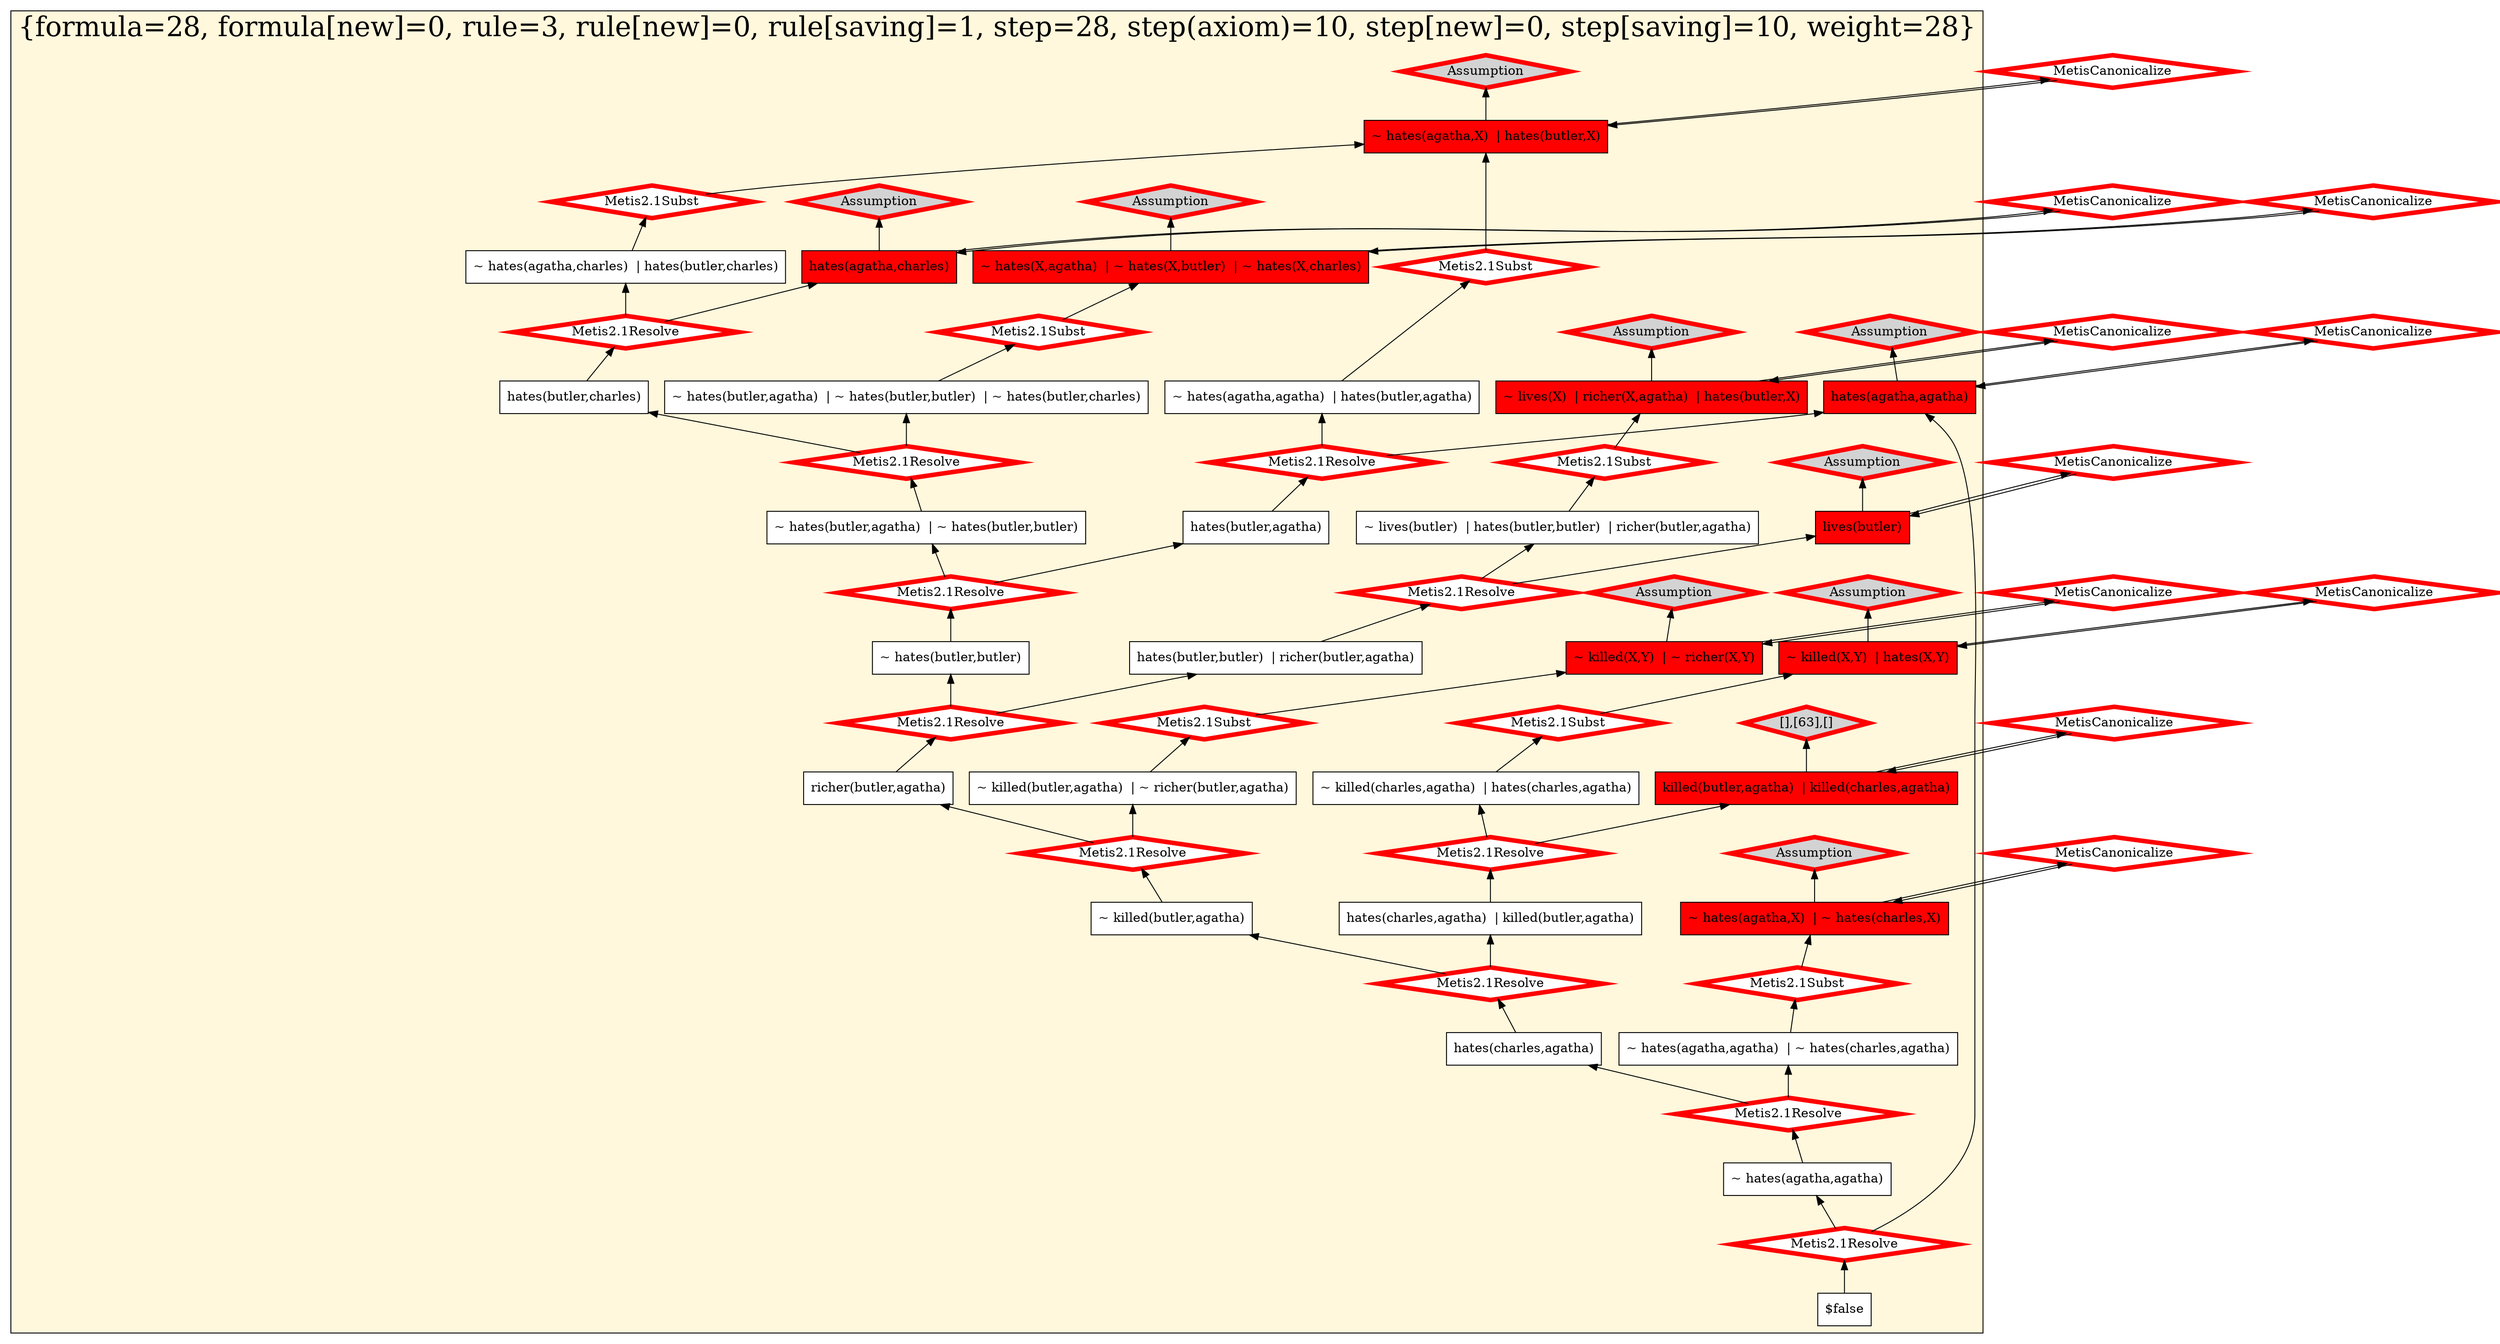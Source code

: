 digraph g 
{ rankdir=BT;
   
  "x_68" [ color="black" shape="box" label="~ hates(X,agatha)  | ~ hates(X,butler)  | ~ hates(X,charles)" fillcolor="red" style="filled"  ];
  "x_1" [ color="black" shape="box" label="lives(butler)" fillcolor="red" style="filled"  ];
  "x_34" [ color="black" shape="box" label="~ killed(charles,agatha)  | hates(charles,agatha)" fillcolor="white" style="filled"  ];
  "x_37" [ color="black" shape="box" label="~ lives(X)  | hates(butler,X)  | richer(X,agatha)" fillcolor="red" style="filled"  ];
  "x_2" [ color="black" shape="box" label="~ killed(X,Y)  | ~ richer(X,Y)" fillcolor="red" style="filled"  ];
  "x_6" [ color="black" shape="box" label="~ hates(butler,agatha)  | ~ hates(butler,butler)  | ~ hates(butler,charles)" fillcolor="white" style="filled"  ];
  "x_135" [ color="black" shape="box" label="~ killed(X,Y)  | hates(X,Y)" fillcolor="red" style="filled"  ];
  "x_135" [ color="black" shape="box" label="~ killed(X,Y)  | hates(X,Y)" fillcolor="red" style="filled"  ];
  "x_61" [ color="black" shape="box" label="~ hates(agatha,X)  | ~ hates(charles,X)" fillcolor="red" style="filled"  ];
  "x_46" [ color="black" shape="box" label="~ hates(butler,butler)" fillcolor="white" style="filled"  ];
  "x_47" [ color="black" shape="box" label="~ hates(agatha,agatha)  | hates(butler,agatha)" fillcolor="white" style="filled"  ];
  "x_114" [ color="black" shape="box" label="~ hates(agatha,agatha)" fillcolor="white" style="filled"  ];
  "x_59" [ color="black" shape="box" label="~ hates(agatha,X)  | hates(butler,X)" fillcolor="red" style="filled"  ];
  "x_2" [ color="black" shape="box" label="~ killed(X,Y)  | ~ richer(X,Y)" fillcolor="red" style="filled"  ];
  "x_31" [ color="black" shape="box" label="hates(agatha,agatha)" fillcolor="red" style="filled"  ];
  "x_13" [ color="black" shape="box" label="hates(charles,agatha)  | killed(butler,agatha)" fillcolor="white" style="filled"  ];
  "x_37" [ color="black" shape="box" label="~ lives(X)  | richer(X,agatha)  | hates(butler,X)" fillcolor="red" style="filled"  ];
  "x_52" [ color="black" shape="box" label="~ killed(butler,agatha)  | ~ richer(butler,agatha)" fillcolor="white" style="filled"  ];
  "x_81" [ color="black" shape="box" label="~ lives(butler)  | hates(butler,butler)  | richer(butler,agatha)" fillcolor="white" style="filled"  ];
  "x_68" [ color="black" shape="box" label="~ hates(X,agatha)  | ~ hates(X,butler)  | ~ hates(X,charles)" fillcolor="red" style="filled"  ];
  "x_124" [ color="black" shape="box" label="~ hates(agatha,agatha)  | ~ hates(charles,agatha)" fillcolor="white" style="filled"  ];
  "x_21" [ color="black" shape="box" label="$false" fillcolor="white" style="filled"  ];
  "x_87" [ color="black" shape="box" label="hates(charles,agatha)" fillcolor="white" style="filled"  ];
  "x_136" [ color="black" shape="box" label="hates(agatha,charles)" fillcolor="red" style="filled"  ];
  "x_31" [ color="black" shape="box" label="hates(agatha,agatha)" fillcolor="red" style="filled"  ];
  "x_130" [ color="black" shape="box" label="~ killed(butler,agatha)" fillcolor="white" style="filled"  ];
  "x_133" [ color="black" shape="box" label="richer(butler,agatha)" fillcolor="white" style="filled"  ];
  "x_63" [ color="black" shape="box" label="killed(butler,agatha)  | killed(charles,agatha)" fillcolor="red" style="filled"  ];
  "x_24" [ color="black" shape="box" label="hates(butler,butler)  | richer(butler,agatha)" fillcolor="white" style="filled"  ];
  "x_61" [ color="black" shape="box" label="~ hates(agatha,X)  | ~ hates(charles,X)" fillcolor="red" style="filled"  ];
  "x_1" [ color="black" shape="box" label="lives(butler)" fillcolor="red" style="filled"  ];
  "x_136" [ color="black" shape="box" label="hates(agatha,charles)" fillcolor="red" style="filled"  ];
  "x_63" [ color="black" shape="box" label="killed(butler,agatha)  | killed(charles,agatha)" fillcolor="red" style="filled"  ];
  "x_59" [ color="black" shape="box" label="~ hates(agatha,X)  | hates(butler,X)" fillcolor="red" style="filled"  ];
  "x_140" [ color="black" shape="box" label="hates(butler,charles)" fillcolor="white" style="filled"  ];
  "x_141" [ color="black" shape="box" label="~ hates(butler,agatha)  | ~ hates(butler,butler)" fillcolor="white" style="filled"  ];
  "x_74" [ color="black" shape="box" label="hates(butler,agatha)" fillcolor="white" style="filled"  ];
  "x_142" [ color="black" shape="box" label="~ hates(agatha,charles)  | hates(butler,charles)" fillcolor="white" style="filled"  ];
  "81d7037:1242be2cf89:-7fec" [ URL="http://browser.inference-web.org/iwbrowser/BrowseNodeSet?url=http%3A%2F%2Finference-web.org%2Fproofs%2Ftptp%2FSolutions%2FPUZ%2FPUZ001-1%2FMetis---2.2%2Fanswer.owl%23ns_different_hates" color="red" shape="diamond" label="Assumption" fillcolor="lightgrey" style="filled" penwidth="5"  ];
  "x_61" -> "81d7037:1242be2cf89:-7fec";
  "81d7037:1242be2cf89:-7fcf" [ URL="http://browser.inference-web.org/iwbrowser/BrowseNodeSet?url=http%3A%2F%2Finference-web.org%2Fproofs%2Ftptp%2FSolutions%2FPUZ%2FPUZ001-1%2FMetis---2.2%2Fanswer.owl%23ns_refute_0_22" color="red" shape="diamond" label="Metis2.1Resolve" fillcolor="white" style="filled" penwidth="5"  ];
  "x_46" -> "81d7037:1242be2cf89:-7fcf";
  "81d7037:1242be2cf89:-7fcf" -> "x_74";
  "81d7037:1242be2cf89:-7fcf" -> "x_141";
  "81d7037:1242be2cf89:-7fc5" [ URL="http://browser.inference-web.org/iwbrowser/BrowseNodeSet?url=http%3A%2F%2Finference-web.org%2Fproofs%2Ftptp%2FSolutions%2FPUZ%2FPUZ001-1%2FMetis---2.2%2Fanswer.owl%23ns_refute_0_17" color="red" shape="diamond" label="Metis2.1Subst" fillcolor="white" style="filled" penwidth="5"  ];
  "x_6" -> "81d7037:1242be2cf89:-7fc5";
  "81d7037:1242be2cf89:-7fc5" -> "x_68";
  "81d7037:1242be2cf89:-7f7f" [ URL="http://browser.inference-web.org/iwbrowser/BrowseNodeSet?url=http%3A%2F%2Finference-web.org%2Fproofs%2Ftptp%2FSolutions%2FPUZ%2FPUZ001-1%2FMetis---2.2%2Fanswer.owl%23ns_butler" color="red" shape="diamond" label="Assumption" fillcolor="lightgrey" style="filled" penwidth="5"  ];
  "x_1" -> "81d7037:1242be2cf89:-7f7f";
  "81d7037:1242be2cf89:-7f73" [ URL="http://browser.inference-web.org/iwbrowser/BrowseNodeSet?url=http%3A%2F%2Finference-web.org%2Fproofs%2Ftptp%2FSolutions%2FPUZ%2FPUZ001-1%2FMetis---2.2%2Fanswer.owl%23ns_refute_0_3" color="red" shape="diamond" label="MetisCanonicalize" fillcolor="white" style="filled" penwidth="5"  ];
  "x_135" -> "81d7037:1242be2cf89:-7f73";
  "81d7037:1242be2cf89:-7f73" -> "x_135";
  "81d7037:1242be2cf89:-7f77" [ URL="http://browser.inference-web.org/iwbrowser/BrowseNodeSet?url=http%3A%2F%2Finference-web.org%2Fproofs%2Ftptp%2FSolutions%2FPUZ%2FPUZ001-1%2FMetis---2.2%2Fanswer.owl%23ns_refute_0_4" color="red" shape="diamond" label="Metis2.1Subst" fillcolor="white" style="filled" penwidth="5"  ];
  "x_34" -> "81d7037:1242be2cf89:-7f77";
  "81d7037:1242be2cf89:-7f77" -> "x_135";
  "81d7037:1242be2cf89:-7fd7" [ URL="http://browser.inference-web.org/iwbrowser/BrowseNodeSet?url=http%3A%2F%2Finference-web.org%2Fproofs%2Ftptp%2FSolutions%2FPUZ%2FPUZ001-1%2FMetis---2.2%2Fanswer.owl%23ns_poorer_killer" color="red" shape="diamond" label="Assumption" fillcolor="lightgrey" style="filled" penwidth="5"  ];
  "x_2" -> "81d7037:1242be2cf89:-7fd7";
  "81d7037:1242be2cf89:-7ffe" [ URL="http://browser.inference-web.org/iwbrowser/BrowseNodeSet?url=http%3A%2F%2Finference-web.org%2Fproofs%2Ftptp%2FSolutions%2FPUZ%2FPUZ001-1%2FMetis---2.2%2Fanswer.owl%23answer" color="red" shape="diamond" label="Metis2.1Resolve" fillcolor="white" style="filled" penwidth="5"  ];
  "x_21" -> "81d7037:1242be2cf89:-7ffe";
  "81d7037:1242be2cf89:-7ffe" -> "x_31";
  "81d7037:1242be2cf89:-7ffe" -> "x_114";
  "81d7037:1242be2cf89:-7f6f" [ URL="http://browser.inference-web.org/iwbrowser/BrowseNodeSet?url=http%3A%2F%2Finference-web.org%2Fproofs%2Ftptp%2FSolutions%2FPUZ%2FPUZ001-1%2FMetis---2.2%2Fanswer.owl%23ns_killer_hates_victim" color="red" shape="diamond" label="Assumption" fillcolor="lightgrey" style="filled" penwidth="5"  ];
  "x_135" -> "81d7037:1242be2cf89:-7f6f";
  "81d7037:1242be2cf89:-7f9a" [ URL="http://browser.inference-web.org/iwbrowser/BrowseNodeSet?url=http%3A%2F%2Finference-web.org%2Fproofs%2Ftptp%2FSolutions%2FPUZ%2FPUZ001-1%2FMetis---2.2%2Fanswer.owl%23ns_refute_0_19" color="red" shape="diamond" label="MetisCanonicalize" fillcolor="white" style="filled" penwidth="5"  ];
  "x_31" -> "81d7037:1242be2cf89:-7f9a";
  "81d7037:1242be2cf89:-7f9a" -> "x_31";
  "81d7037:1242be2cf89:-7f8a" [ URL="http://browser.inference-web.org/iwbrowser/BrowseNodeSet?url=http%3A%2F%2Finference-web.org%2Fproofs%2Ftptp%2FSolutions%2FPUZ%2FPUZ001-1%2FMetis---2.2%2Fanswer.owl%23ns_refute_0_9" color="red" shape="diamond" label="MetisCanonicalize" fillcolor="white" style="filled" penwidth="5"  ];
  "x_37" -> "81d7037:1242be2cf89:-7f8a";
  "81d7037:1242be2cf89:-7f8a" -> "x_37";
  "81d7037:1242be2cf89:-7ff0" [ URL="http://browser.inference-web.org/iwbrowser/BrowseNodeSet?url=http%3A%2F%2Finference-web.org%2Fproofs%2Ftptp%2FSolutions%2FPUZ%2FPUZ001-1%2FMetis---2.2%2Fanswer.owl%23ns_refute_0_0" color="red" shape="diamond" label="MetisCanonicalize" fillcolor="white" style="filled" penwidth="5"  ];
  "x_61" -> "81d7037:1242be2cf89:-7ff0";
  "81d7037:1242be2cf89:-7ff0" -> "x_61";
  "81d7037:1242be2cf89:-7f7c" [ URL="http://browser.inference-web.org/iwbrowser/BrowseNodeSet?url=http%3A%2F%2Finference-web.org%2Fproofs%2Ftptp%2FSolutions%2FPUZ%2FPUZ001-1%2FMetis---2.2%2Fanswer.owl%23ns_refute_0_5" color="red" shape="diamond" label="Metis2.1Resolve" fillcolor="white" style="filled" penwidth="5"  ];
  "x_13" -> "81d7037:1242be2cf89:-7f7c";
  "81d7037:1242be2cf89:-7f7c" -> "x_34";
  "81d7037:1242be2cf89:-7f7c" -> "x_63";
  "81d7037:1242be2cf89:-7fe9" [ URL="http://browser.inference-web.org/iwbrowser/BrowseNodeSet?url=http%3A%2F%2Finference-web.org%2Fproofs%2Ftptp%2FSolutions%2FPUZ%2FPUZ001-1%2FMetis---2.2%2Fanswer.owl%23ns_refute_0_25" color="red" shape="diamond" label="Metis2.1Resolve" fillcolor="white" style="filled" penwidth="5"  ];
  "x_87" -> "81d7037:1242be2cf89:-7fe9";
  "81d7037:1242be2cf89:-7fe9" -> "x_13";
  "81d7037:1242be2cf89:-7fe9" -> "x_130";
  "81d7037:1242be2cf89:-7f9e" [ URL="http://browser.inference-web.org/iwbrowser/BrowseNodeSet?url=http%3A%2F%2Finference-web.org%2Fproofs%2Ftptp%2FSolutions%2FPUZ%2FPUZ001-1%2FMetis---2.2%2Fanswer.owl%23ns_refute_0_20" color="red" shape="diamond" label="Metis2.1Subst" fillcolor="white" style="filled" penwidth="5"  ];
  "x_47" -> "81d7037:1242be2cf89:-7f9e";
  "81d7037:1242be2cf89:-7f9e" -> "x_59";
  "81d7037:1242be2cf89:-7fa6" [ URL="http://browser.inference-web.org/iwbrowser/BrowseNodeSet?url=http%3A%2F%2Finference-web.org%2Fproofs%2Ftptp%2FSolutions%2FPUZ%2FPUZ001-1%2FMetis---2.2%2Fanswer.owl%23ns_agatha_hates_charles" color="red" shape="diamond" label="Assumption" fillcolor="lightgrey" style="filled" penwidth="5"  ];
  "x_136" -> "81d7037:1242be2cf89:-7fa6";
  "81d7037:1242be2cf89:-7fdf" [ URL="http://browser.inference-web.org/iwbrowser/BrowseNodeSet?url=http%3A%2F%2Finference-web.org%2Fproofs%2Ftptp%2FSolutions%2FPUZ%2FPUZ001-1%2FMetis---2.2%2Fanswer.owl%23ns_refute_0_7" color="red" shape="diamond" label="Metis2.1Subst" fillcolor="white" style="filled" penwidth="5"  ];
  "x_52" -> "81d7037:1242be2cf89:-7fdf";
  "81d7037:1242be2cf89:-7fdf" -> "x_2";
  "81d7037:1242be2cf89:-7fad" [ URL="http://browser.inference-web.org/iwbrowser/BrowseNodeSet?url=http%3A%2F%2Finference-web.org%2Fproofs%2Ftptp%2FSolutions%2FPUZ%2FPUZ001-1%2FMetis---2.2%2Fanswer.owl%23ns_same_hates" color="red" shape="diamond" label="Assumption" fillcolor="lightgrey" style="filled" penwidth="5"  ];
  "x_59" -> "81d7037:1242be2cf89:-7fad";
  "81d7037:1242be2cf89:-7f8e" [ URL="http://browser.inference-web.org/iwbrowser/BrowseNodeSet?url=http%3A%2F%2Finference-web.org%2Fproofs%2Ftptp%2FSolutions%2FPUZ%2FPUZ001-1%2FMetis---2.2%2Fanswer.owl%23ns_refute_0_10" color="red" shape="diamond" label="Metis2.1Subst" fillcolor="white" style="filled" penwidth="5"  ];
  "x_81" -> "81d7037:1242be2cf89:-7f8e";
  "81d7037:1242be2cf89:-7f8e" -> "x_37";
  "81d7037:1242be2cf89:-7fbd" [ URL="http://browser.inference-web.org/iwbrowser/BrowseNodeSet?url=http%3A%2F%2Finference-web.org%2Fproofs%2Ftptp%2FSolutions%2FPUZ%2FPUZ001-1%2FMetis---2.2%2Fanswer.owl%23ns_no_one_hates_everyone" color="red" shape="diamond" label="Assumption" fillcolor="lightgrey" style="filled" penwidth="5"  ];
  "x_68" -> "81d7037:1242be2cf89:-7fbd";
  "81d7037:1242be2cf89:-7fdb" [ URL="http://browser.inference-web.org/iwbrowser/BrowseNodeSet?url=http%3A%2F%2Finference-web.org%2Fproofs%2Ftptp%2FSolutions%2FPUZ%2FPUZ001-1%2FMetis---2.2%2Fanswer.owl%23ns_refute_0_6" color="red" shape="diamond" label="MetisCanonicalize" fillcolor="white" style="filled" penwidth="5"  ];
  "x_2" -> "81d7037:1242be2cf89:-7fdb";
  "81d7037:1242be2cf89:-7fdb" -> "x_2";
  "81d7037:1242be2cf89:-7fc1" [ URL="http://browser.inference-web.org/iwbrowser/BrowseNodeSet?url=http%3A%2F%2Finference-web.org%2Fproofs%2Ftptp%2FSolutions%2FPUZ%2FPUZ001-1%2FMetis---2.2%2Fanswer.owl%23ns_refute_0_16" color="red" shape="diamond" label="MetisCanonicalize" fillcolor="white" style="filled" penwidth="5"  ];
  "x_68" -> "81d7037:1242be2cf89:-7fc1";
  "81d7037:1242be2cf89:-7fc1" -> "x_68";
  "81d7037:1242be2cf89:-7ff9" [ URL="http://browser.inference-web.org/iwbrowser/BrowseNodeSet?url=http%3A%2F%2Finference-web.org%2Fproofs%2Ftptp%2FSolutions%2FPUZ%2FPUZ001-1%2FMetis---2.2%2Fanswer.owl%23ns_refute_0_26" color="red" shape="diamond" label="Metis2.1Resolve" fillcolor="white" style="filled" penwidth="5"  ];
  "x_114" -> "81d7037:1242be2cf89:-7ff9";
  "81d7037:1242be2cf89:-7ff9" -> "x_87";
  "81d7037:1242be2cf89:-7ff9" -> "x_124";
  "81d7037:1242be2cf89:-7f86" [ URL="http://browser.inference-web.org/iwbrowser/BrowseNodeSet?url=http%3A%2F%2Finference-web.org%2Fproofs%2Ftptp%2FSolutions%2FPUZ%2FPUZ001-1%2FMetis---2.2%2Fanswer.owl%23ns_butler_hates_poor" color="red" shape="diamond" label="Assumption" fillcolor="lightgrey" style="filled" penwidth="5"  ];
  "x_37" -> "81d7037:1242be2cf89:-7f86";
  "81d7037:1242be2cf89:-7fba" [ URL="http://browser.inference-web.org/iwbrowser/BrowseNodeSet?url=http%3A%2F%2Finference-web.org%2Fproofs%2Ftptp%2FSolutions%2FPUZ%2FPUZ001-1%2FMetis---2.2%2Fanswer.owl%23ns_refute_0_15" color="red" shape="diamond" label="Metis2.1Resolve" fillcolor="white" style="filled" penwidth="5"  ];
  "x_140" -> "81d7037:1242be2cf89:-7fba";
  "81d7037:1242be2cf89:-7fba" -> "x_136";
  "81d7037:1242be2cf89:-7fba" -> "x_142";
  "81d7037:1242be2cf89:-7f6c" [ URL="http://browser.inference-web.org/iwbrowser/BrowseNodeSet?url=http%3A%2F%2Finference-web.org%2Fproofs%2Ftptp%2FSolutions%2FPUZ%2FPUZ001-1%2FMetis---2.2%2Fanswer.owl%23ns_refute_0_2" color="red" shape="diamond" label="MetisCanonicalize" fillcolor="white" style="filled" penwidth="5"  ];
  "x_63" -> "81d7037:1242be2cf89:-7f6c";
  "81d7037:1242be2cf89:-7f6c" -> "x_63";
  "81d7037:1242be2cf89:-7f68" [ URL="http://browser.inference-web.org/iwbrowser/BrowseNodeSet?url=http%3A%2F%2Finference-web.org%2Fproofs%2Ftptp%2FSolutions%2FPUZ%2FPUZ001-1%2FMetis---2.2%2Fanswer.owl%23ns_prove_neither_charles_nor_butler_did_it" color="red" shape="diamond" label="[],[63],[]" fillcolor="lightgrey" style="filled" penwidth="5"  ];
  "x_63" -> "81d7037:1242be2cf89:-7f68";
  "81d7037:1242be2cf89:-7fe4" [ URL="http://browser.inference-web.org/iwbrowser/BrowseNodeSet?url=http%3A%2F%2Finference-web.org%2Fproofs%2Ftptp%2FSolutions%2FPUZ%2FPUZ001-1%2FMetis---2.2%2Fanswer.owl%23ns_refute_0_24" color="red" shape="diamond" label="Metis2.1Resolve" fillcolor="white" style="filled" penwidth="5"  ];
  "x_130" -> "81d7037:1242be2cf89:-7fe4";
  "81d7037:1242be2cf89:-7fe4" -> "x_52";
  "81d7037:1242be2cf89:-7fe4" -> "x_133";
  "81d7037:1242be2cf89:-7f96" [ URL="http://browser.inference-web.org/iwbrowser/BrowseNodeSet?url=http%3A%2F%2Finference-web.org%2Fproofs%2Ftptp%2FSolutions%2FPUZ%2FPUZ001-1%2FMetis---2.2%2Fanswer.owl%23ns_agatha_hates_agatha" color="red" shape="diamond" label="Assumption" fillcolor="lightgrey" style="filled" penwidth="5"  ];
  "x_31" -> "81d7037:1242be2cf89:-7f96";
  "81d7037:1242be2cf89:-7ff4" [ URL="http://browser.inference-web.org/iwbrowser/BrowseNodeSet?url=http%3A%2F%2Finference-web.org%2Fproofs%2Ftptp%2FSolutions%2FPUZ%2FPUZ001-1%2FMetis---2.2%2Fanswer.owl%23ns_refute_0_1" color="red" shape="diamond" label="Metis2.1Subst" fillcolor="white" style="filled" penwidth="5"  ];
  "x_124" -> "81d7037:1242be2cf89:-7ff4";
  "81d7037:1242be2cf89:-7ff4" -> "x_61";
  "81d7037:1242be2cf89:-7faa" [ URL="http://browser.inference-web.org/iwbrowser/BrowseNodeSet?url=http%3A%2F%2Finference-web.org%2Fproofs%2Ftptp%2FSolutions%2FPUZ%2FPUZ001-1%2FMetis---2.2%2Fanswer.owl%23ns_refute_0_12" color="red" shape="diamond" label="MetisCanonicalize" fillcolor="white" style="filled" penwidth="5"  ];
  "x_136" -> "81d7037:1242be2cf89:-7faa";
  "81d7037:1242be2cf89:-7faa" -> "x_136";
  "81d7037:1242be2cf89:-7fd4" [ URL="http://browser.inference-web.org/iwbrowser/BrowseNodeSet?url=http%3A%2F%2Finference-web.org%2Fproofs%2Ftptp%2FSolutions%2FPUZ%2FPUZ001-1%2FMetis---2.2%2Fanswer.owl%23ns_refute_0_23" color="red" shape="diamond" label="Metis2.1Resolve" fillcolor="white" style="filled" penwidth="5"  ];
  "x_133" -> "81d7037:1242be2cf89:-7fd4";
  "81d7037:1242be2cf89:-7fd4" -> "x_24";
  "81d7037:1242be2cf89:-7fd4" -> "x_46";
  "81d7037:1242be2cf89:-7fb5" [ URL="http://browser.inference-web.org/iwbrowser/BrowseNodeSet?url=http%3A%2F%2Finference-web.org%2Fproofs%2Ftptp%2FSolutions%2FPUZ%2FPUZ001-1%2FMetis---2.2%2Fanswer.owl%23ns_refute_0_14" color="red" shape="diamond" label="Metis2.1Subst" fillcolor="white" style="filled" penwidth="5"  ];
  "x_142" -> "81d7037:1242be2cf89:-7fb5";
  "81d7037:1242be2cf89:-7fb5" -> "x_59";
  "81d7037:1242be2cf89:-7f83" [ URL="http://browser.inference-web.org/iwbrowser/BrowseNodeSet?url=http%3A%2F%2Finference-web.org%2Fproofs%2Ftptp%2FSolutions%2FPUZ%2FPUZ001-1%2FMetis---2.2%2Fanswer.owl%23ns_refute_0_8" color="red" shape="diamond" label="MetisCanonicalize" fillcolor="white" style="filled" penwidth="5"  ];
  "x_1" -> "81d7037:1242be2cf89:-7f83";
  "81d7037:1242be2cf89:-7f83" -> "x_1";
  "81d7037:1242be2cf89:-7fb1" [ URL="http://browser.inference-web.org/iwbrowser/BrowseNodeSet?url=http%3A%2F%2Finference-web.org%2Fproofs%2Ftptp%2FSolutions%2FPUZ%2FPUZ001-1%2FMetis---2.2%2Fanswer.owl%23ns_refute_0_13" color="red" shape="diamond" label="MetisCanonicalize" fillcolor="white" style="filled" penwidth="5"  ];
  "x_59" -> "81d7037:1242be2cf89:-7fb1";
  "81d7037:1242be2cf89:-7fb1" -> "x_59";
  "81d7037:1242be2cf89:-7f93" [ URL="http://browser.inference-web.org/iwbrowser/BrowseNodeSet?url=http%3A%2F%2Finference-web.org%2Fproofs%2Ftptp%2FSolutions%2FPUZ%2FPUZ001-1%2FMetis---2.2%2Fanswer.owl%23ns_refute_0_11" color="red" shape="diamond" label="Metis2.1Resolve" fillcolor="white" style="filled" penwidth="5"  ];
  "x_24" -> "81d7037:1242be2cf89:-7f93";
  "81d7037:1242be2cf89:-7f93" -> "x_1";
  "81d7037:1242be2cf89:-7f93" -> "x_81";
  "81d7037:1242be2cf89:-7fa3" [ URL="http://browser.inference-web.org/iwbrowser/BrowseNodeSet?url=http%3A%2F%2Finference-web.org%2Fproofs%2Ftptp%2FSolutions%2FPUZ%2FPUZ001-1%2FMetis---2.2%2Fanswer.owl%23ns_refute_0_21" color="red" shape="diamond" label="Metis2.1Resolve" fillcolor="white" style="filled" penwidth="5"  ];
  "x_74" -> "81d7037:1242be2cf89:-7fa3";
  "81d7037:1242be2cf89:-7fa3" -> "x_31";
  "81d7037:1242be2cf89:-7fa3" -> "x_47";
  "81d7037:1242be2cf89:-7fca" [ URL="http://browser.inference-web.org/iwbrowser/BrowseNodeSet?url=http%3A%2F%2Finference-web.org%2Fproofs%2Ftptp%2FSolutions%2FPUZ%2FPUZ001-1%2FMetis---2.2%2Fanswer.owl%23ns_refute_0_18" color="red" shape="diamond" label="Metis2.1Resolve" fillcolor="white" style="filled" penwidth="5"  ];
  "x_141" -> "81d7037:1242be2cf89:-7fca";
  "81d7037:1242be2cf89:-7fca" -> "x_6";
  "81d7037:1242be2cf89:-7fca" -> "x_140";
  
 subgraph cluster_opt 
{ labelloc=b label="{formula=28, formula[new]=0, rule=3, rule[new]=0, rule[saving]=1, step=28, step(axiom)=10, step[new]=0, step[saving]=10, weight=28}" 
 fontsize=30 fillcolor=cornsilk style=filled 
  x_68 ; x_136 ; x_1 ; x_2 ; x_141 ; x_140 ; x_6 ; x_142 ; x_130 ; x_133 ; x_13 ; x_135 ; x_74 ; x_87 ; x_21 ; x_81 ; x_24 ; x_31 ; x_34 ; x_37 ; x_46 ; x_47 ; x_114 ; x_52 ; x_59 ; x_124 ; x_63 ; x_61 ; "81d7037:1242be2cf89:-7fec" ;
 "81d7037:1242be2cf89:-7fc5" ;
 "81d7037:1242be2cf89:-7fcf" ;
 "81d7037:1242be2cf89:-7f7f" ;
 "81d7037:1242be2cf89:-7fd7" ;
 "81d7037:1242be2cf89:-7f77" ;
 "81d7037:1242be2cf89:-7f6f" ;
 "81d7037:1242be2cf89:-7ffe" ;
 "81d7037:1242be2cf89:-7f7c" ;
 "81d7037:1242be2cf89:-7fe9" ;
 "81d7037:1242be2cf89:-7f9e" ;
 "81d7037:1242be2cf89:-7fa6" ;
 "81d7037:1242be2cf89:-7fdf" ;
 "81d7037:1242be2cf89:-7fad" ;
 "81d7037:1242be2cf89:-7f8e" ;
 "81d7037:1242be2cf89:-7fbd" ;
 "81d7037:1242be2cf89:-7ff9" ;
 "81d7037:1242be2cf89:-7f86" ;
 "81d7037:1242be2cf89:-7fba" ;
 "81d7037:1242be2cf89:-7f68" ;
 "81d7037:1242be2cf89:-7fe4" ;
 "81d7037:1242be2cf89:-7f96" ;
 "81d7037:1242be2cf89:-7ff4" ;
 "81d7037:1242be2cf89:-7fd4" ;
 "81d7037:1242be2cf89:-7fb5" ;
 "81d7037:1242be2cf89:-7f93" ;
 "81d7037:1242be2cf89:-7fca" ;
 "81d7037:1242be2cf89:-7fa3" ;
 
}
 
}
